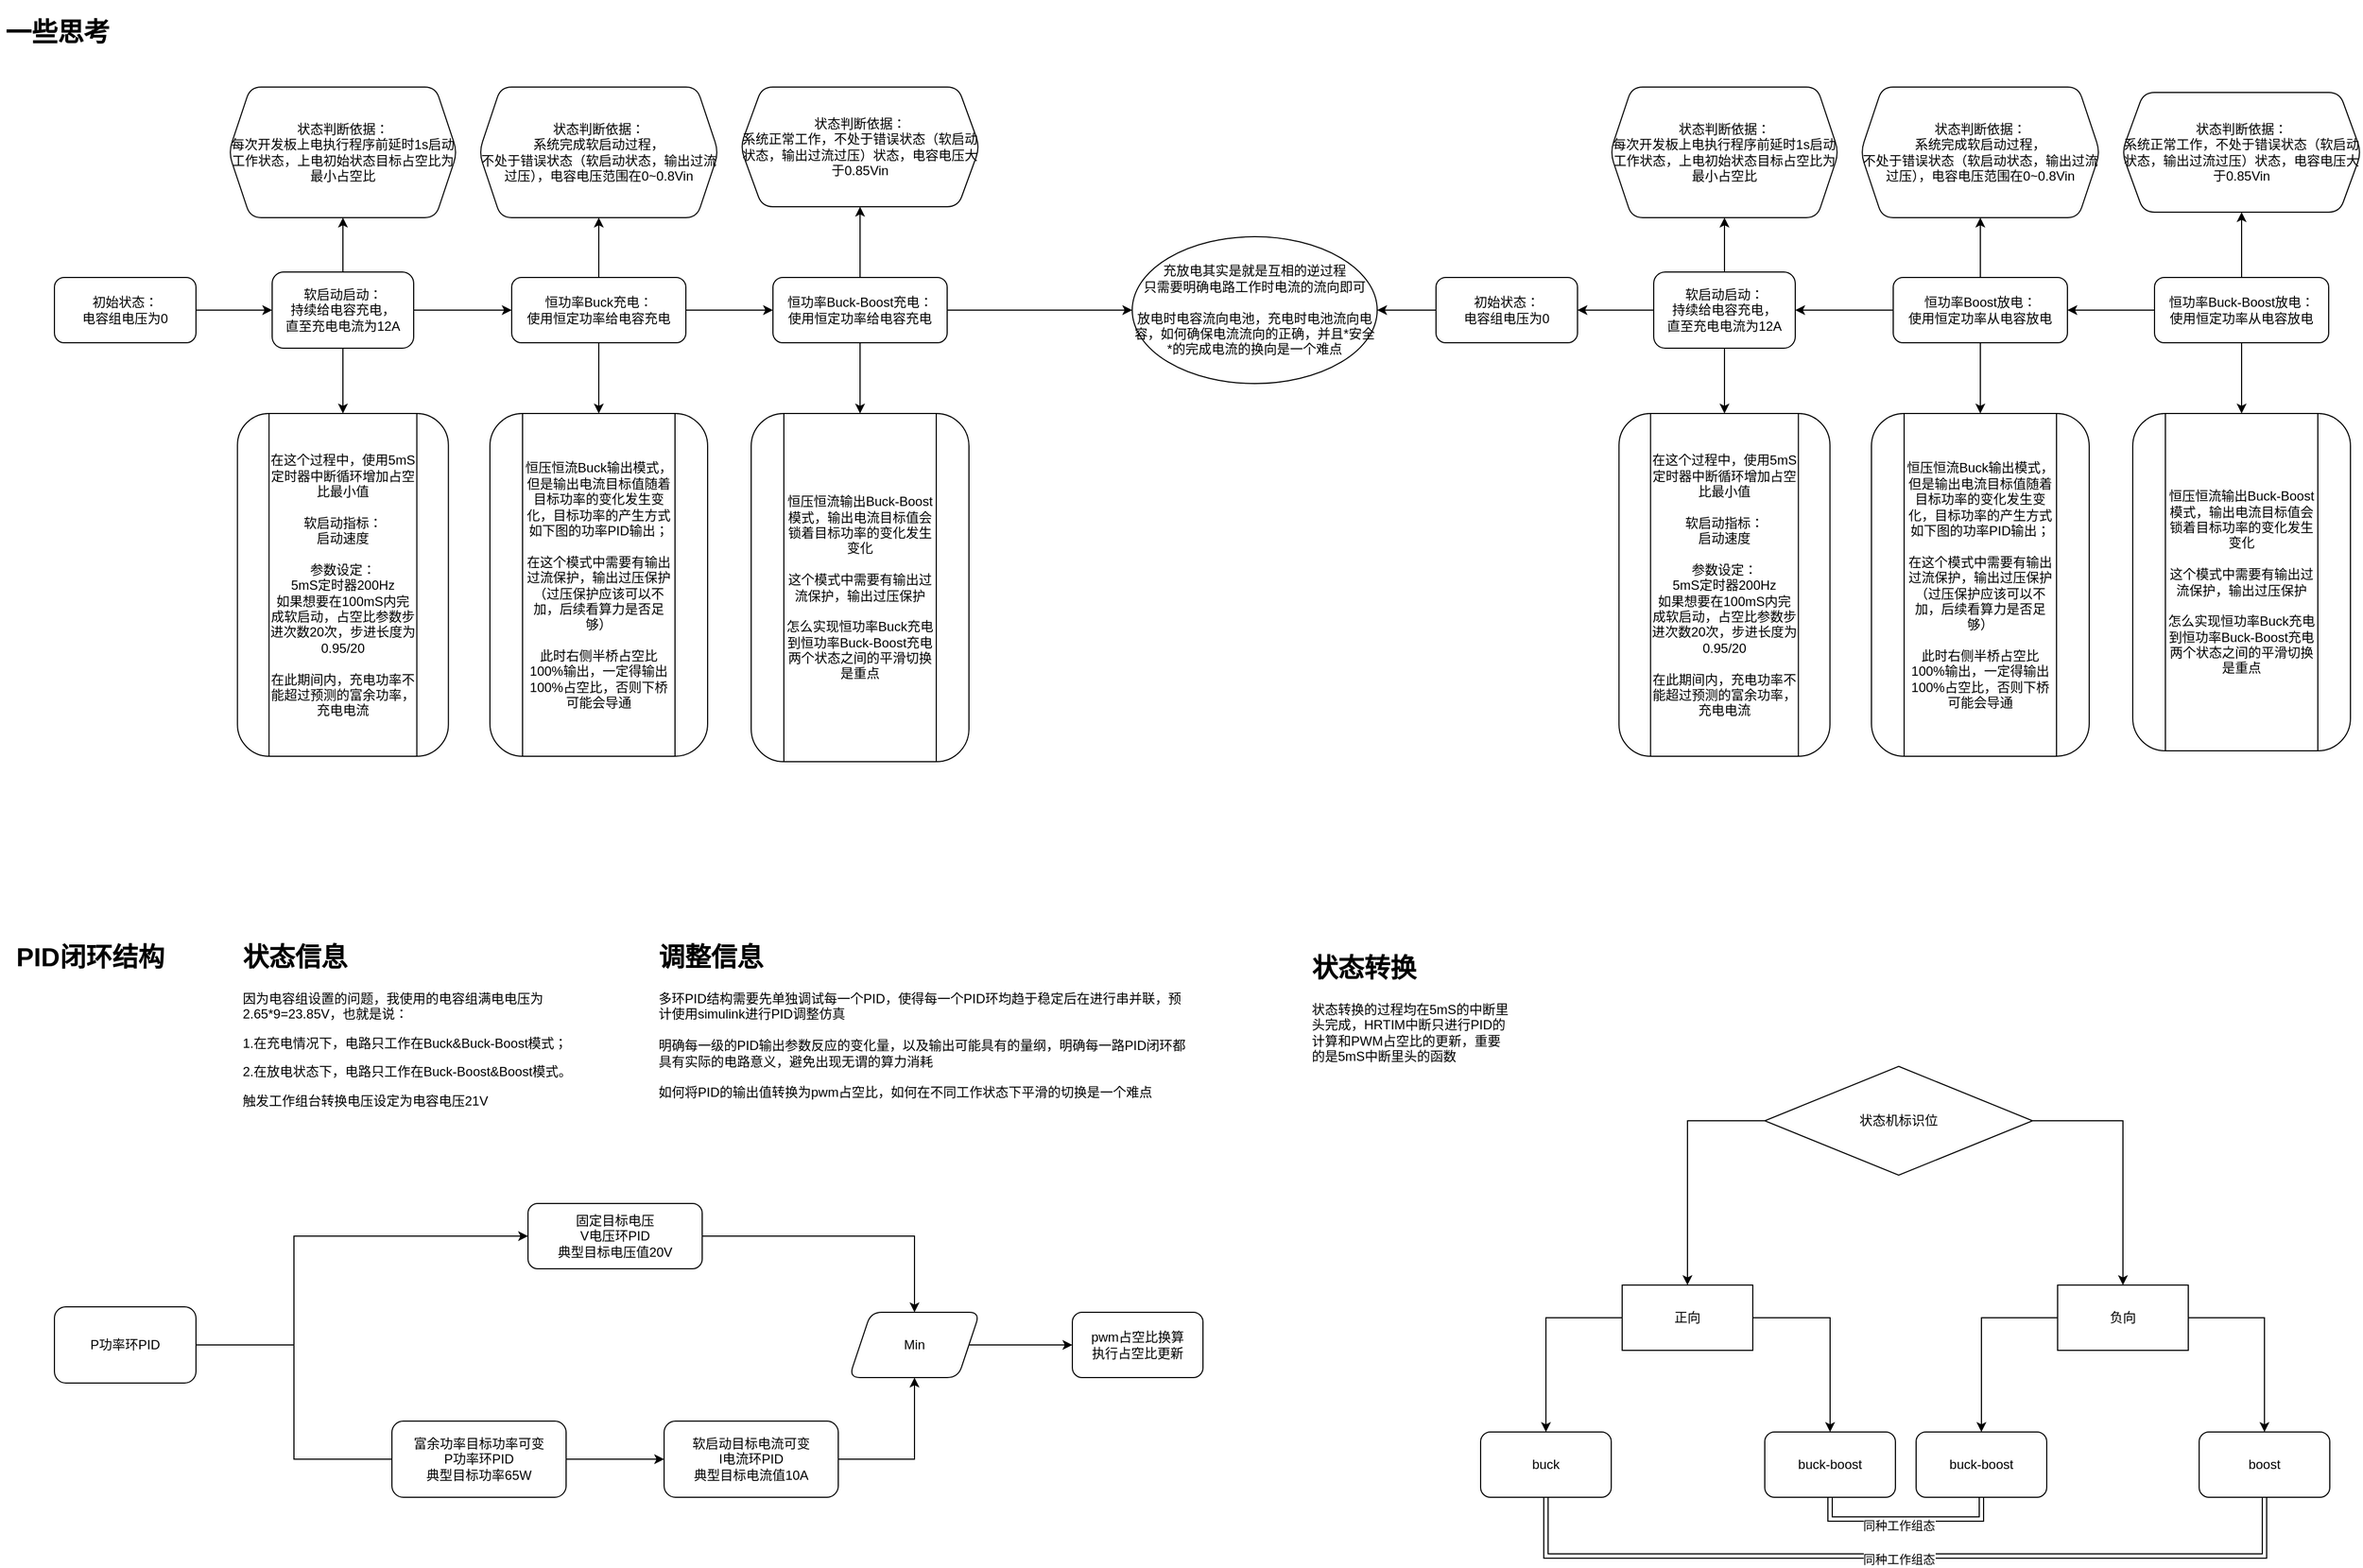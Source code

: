 <mxfile version="20.8.16" type="device"><diagram id="yFu9KQ4gG2k8JNz0aPXF" name="第 1 页"><mxGraphModel dx="1434" dy="956" grid="1" gridSize="10" guides="1" tooltips="1" connect="1" arrows="1" fold="1" page="1" pageScale="1" pageWidth="1169" pageHeight="827" math="0" shadow="0"><root><mxCell id="0"/><mxCell id="1" parent="0"/><mxCell id="Lm7b8rbw1YD7ykU0n777-3" value="" style="edgeStyle=orthogonalEdgeStyle;rounded=0;orthogonalLoop=1;jettySize=auto;html=1;" parent="1" source="Lm7b8rbw1YD7ykU0n777-1" target="Lm7b8rbw1YD7ykU0n777-2" edge="1"><mxGeometry relative="1" as="geometry"/></mxCell><mxCell id="Lm7b8rbw1YD7ykU0n777-1" value="初始状态：&lt;br&gt;电容组电压为0" style="rounded=1;whiteSpace=wrap;html=1;" parent="1" vertex="1"><mxGeometry x="60" y="255" width="130" height="60" as="geometry"/></mxCell><mxCell id="Lm7b8rbw1YD7ykU0n777-5" value="" style="edgeStyle=orthogonalEdgeStyle;rounded=0;orthogonalLoop=1;jettySize=auto;html=1;" parent="1" source="Lm7b8rbw1YD7ykU0n777-2" target="Lm7b8rbw1YD7ykU0n777-4" edge="1"><mxGeometry relative="1" as="geometry"/></mxCell><mxCell id="Lm7b8rbw1YD7ykU0n777-9" value="" style="edgeStyle=orthogonalEdgeStyle;rounded=0;orthogonalLoop=1;jettySize=auto;html=1;" parent="1" source="Lm7b8rbw1YD7ykU0n777-2" target="Lm7b8rbw1YD7ykU0n777-8" edge="1"><mxGeometry relative="1" as="geometry"/></mxCell><mxCell id="Lm7b8rbw1YD7ykU0n777-11" value="" style="edgeStyle=orthogonalEdgeStyle;rounded=0;orthogonalLoop=1;jettySize=auto;html=1;" parent="1" source="Lm7b8rbw1YD7ykU0n777-2" target="Lm7b8rbw1YD7ykU0n777-10" edge="1"><mxGeometry relative="1" as="geometry"/></mxCell><mxCell id="Lm7b8rbw1YD7ykU0n777-2" value="软启动启动：&lt;br&gt;持续给电容充电，&lt;br&gt;直至充电电流为12A" style="rounded=1;whiteSpace=wrap;html=1;" parent="1" vertex="1"><mxGeometry x="260" y="250" width="130" height="70" as="geometry"/></mxCell><mxCell id="Lm7b8rbw1YD7ykU0n777-4" value="在这个过程中，使用5mS定时器中断循环增加占空比最小值&lt;br&gt;&lt;br&gt;软启动指标：&lt;br&gt;启动速度&lt;br&gt;&lt;br&gt;参数设定：&lt;br&gt;5mS定时器200Hz&lt;br&gt;如果想要在100mS内完成软启动，占空比参数步进次数20次，步进长度为0.95/20&lt;br&gt;&lt;br&gt;在此期间内，充电功率不能超过预测的富余功率，充电电流" style="shape=process;whiteSpace=wrap;html=1;backgroundOutline=1;rounded=1;" parent="1" vertex="1"><mxGeometry x="228.12" y="380" width="193.75" height="315" as="geometry"/></mxCell><mxCell id="Lm7b8rbw1YD7ykU0n777-8" value="状态判断依据：&lt;br&gt;每次开发板上电执行程序前延时1s启动工作状态，上电初始状态目标占空比为最小占空比" style="shape=hexagon;perimeter=hexagonPerimeter2;whiteSpace=wrap;html=1;fixedSize=1;rounded=1;" parent="1" vertex="1"><mxGeometry x="220" y="80" width="210" height="120" as="geometry"/></mxCell><mxCell id="TgtY1QW-GHyN9tbgkfsc-27" value="" style="edgeStyle=orthogonalEdgeStyle;rounded=0;orthogonalLoop=1;jettySize=auto;html=1;" parent="1" source="Lm7b8rbw1YD7ykU0n777-10" target="TgtY1QW-GHyN9tbgkfsc-26" edge="1"><mxGeometry relative="1" as="geometry"/></mxCell><mxCell id="TgtY1QW-GHyN9tbgkfsc-30" value="" style="edgeStyle=orthogonalEdgeStyle;rounded=0;orthogonalLoop=1;jettySize=auto;html=1;" parent="1" source="Lm7b8rbw1YD7ykU0n777-10" target="TgtY1QW-GHyN9tbgkfsc-29" edge="1"><mxGeometry relative="1" as="geometry"/></mxCell><mxCell id="TgtY1QW-GHyN9tbgkfsc-34" value="" style="edgeStyle=orthogonalEdgeStyle;rounded=0;orthogonalLoop=1;jettySize=auto;html=1;" parent="1" source="Lm7b8rbw1YD7ykU0n777-10" target="TgtY1QW-GHyN9tbgkfsc-33" edge="1"><mxGeometry relative="1" as="geometry"/></mxCell><mxCell id="Lm7b8rbw1YD7ykU0n777-10" value="恒功率Buck充电：&lt;br&gt;使用恒定功率给电容充电" style="whiteSpace=wrap;html=1;rounded=1;" parent="1" vertex="1"><mxGeometry x="480" y="255" width="160" height="60" as="geometry"/></mxCell><mxCell id="qtiTzTZJugckQutX7Err-1" value="&lt;h1&gt;状态信息&lt;/h1&gt;&lt;p&gt;因为电容组设置的问题，我使用的电容组满电电压为2.65*9=23.85V，也就是说：&lt;/p&gt;&lt;p&gt;&lt;span style=&quot;background-color: initial;&quot;&gt;1.在充电情况下，电路只工作在Buck&amp;amp;Buck-Boost模式；&lt;/span&gt;&lt;/p&gt;&lt;p&gt;&lt;span style=&quot;background-color: initial;&quot;&gt;2.在放电状态下，电路只工作在Buck-Boost&amp;amp;Boost模式。&lt;/span&gt;&lt;/p&gt;&lt;p&gt;触发工作组台转换电压设定为电容电压21V&lt;/p&gt;" style="text;html=1;strokeColor=none;fillColor=none;spacing=5;spacingTop=-20;whiteSpace=wrap;overflow=hidden;rounded=0;" parent="1" vertex="1"><mxGeometry x="228.12" y="860" width="350" height="170" as="geometry"/></mxCell><mxCell id="TgtY1QW-GHyN9tbgkfsc-1" value="&lt;h1&gt;一些思考&lt;/h1&gt;&lt;p&gt;&lt;br&gt;&lt;/p&gt;" style="text;html=1;strokeColor=none;fillColor=none;spacing=5;spacingTop=-20;whiteSpace=wrap;overflow=hidden;rounded=0;" parent="1" vertex="1"><mxGeometry x="10" y="10" width="170" height="170" as="geometry"/></mxCell><mxCell id="dgB2dKaMz7UNd6GbIBNl-7" style="edgeStyle=orthogonalEdgeStyle;rounded=0;orthogonalLoop=1;jettySize=auto;html=1;exitX=1;exitY=0.5;exitDx=0;exitDy=0;entryX=0;entryY=0.5;entryDx=0;entryDy=0;" parent="1" source="TgtY1QW-GHyN9tbgkfsc-2" target="TgtY1QW-GHyN9tbgkfsc-4" edge="1"><mxGeometry relative="1" as="geometry"><Array as="points"><mxPoint x="280" y="1236"/><mxPoint x="280" y="1136"/></Array></mxGeometry></mxCell><mxCell id="TgtY1QW-GHyN9tbgkfsc-2" value="P功率环PID" style="rounded=1;whiteSpace=wrap;html=1;" parent="1" vertex="1"><mxGeometry x="60" y="1201" width="130" height="70" as="geometry"/></mxCell><mxCell id="TgtY1QW-GHyN9tbgkfsc-3" value="&lt;h1&gt;PID闭环结构&lt;/h1&gt;" style="text;html=1;strokeColor=none;fillColor=none;spacing=5;spacingTop=-20;whiteSpace=wrap;overflow=hidden;rounded=0;" parent="1" vertex="1"><mxGeometry x="20" y="860" width="180" height="50" as="geometry"/></mxCell><mxCell id="TgtY1QW-GHyN9tbgkfsc-9" value="" style="edgeStyle=orthogonalEdgeStyle;rounded=0;orthogonalLoop=1;jettySize=auto;html=1;entryX=0.5;entryY=0;entryDx=0;entryDy=0;" parent="1" source="TgtY1QW-GHyN9tbgkfsc-4" target="TgtY1QW-GHyN9tbgkfsc-8" edge="1"><mxGeometry relative="1" as="geometry"/></mxCell><mxCell id="TgtY1QW-GHyN9tbgkfsc-4" value="固定目标电压&lt;br&gt;V电压环PID&lt;br&gt;典型目标电压值20V" style="whiteSpace=wrap;html=1;rounded=1;" parent="1" vertex="1"><mxGeometry x="495" y="1106" width="160" height="60" as="geometry"/></mxCell><mxCell id="TgtY1QW-GHyN9tbgkfsc-10" style="edgeStyle=orthogonalEdgeStyle;rounded=0;orthogonalLoop=1;jettySize=auto;html=1;exitX=1;exitY=0.5;exitDx=0;exitDy=0;entryX=0.5;entryY=1;entryDx=0;entryDy=0;" parent="1" source="TgtY1QW-GHyN9tbgkfsc-6" target="TgtY1QW-GHyN9tbgkfsc-8" edge="1"><mxGeometry relative="1" as="geometry"/></mxCell><mxCell id="TgtY1QW-GHyN9tbgkfsc-6" value="软启动目标电流可变&lt;br&gt;I电流环PID&lt;br&gt;典型目标电流值10A" style="whiteSpace=wrap;html=1;rounded=1;" parent="1" vertex="1"><mxGeometry x="620" y="1306" width="160" height="70" as="geometry"/></mxCell><mxCell id="TgtY1QW-GHyN9tbgkfsc-12" value="" style="edgeStyle=orthogonalEdgeStyle;rounded=0;orthogonalLoop=1;jettySize=auto;html=1;" parent="1" source="TgtY1QW-GHyN9tbgkfsc-8" target="TgtY1QW-GHyN9tbgkfsc-11" edge="1"><mxGeometry relative="1" as="geometry"/></mxCell><mxCell id="TgtY1QW-GHyN9tbgkfsc-8" value="Min" style="shape=parallelogram;perimeter=parallelogramPerimeter;whiteSpace=wrap;html=1;fixedSize=1;rounded=1;" parent="1" vertex="1"><mxGeometry x="790" y="1206" width="120" height="60" as="geometry"/></mxCell><mxCell id="TgtY1QW-GHyN9tbgkfsc-11" value="pwm占空比换算&lt;br&gt;执行占空比更新" style="whiteSpace=wrap;html=1;rounded=1;" parent="1" vertex="1"><mxGeometry x="995" y="1206" width="120" height="60" as="geometry"/></mxCell><mxCell id="TgtY1QW-GHyN9tbgkfsc-26" value="恒压恒流Buck输出模式，但是输出电流目标值随着目标功率的变化发生变化，目标功率的产生方式如下图的功率PID输出；&lt;br&gt;&lt;br&gt;在这个模式中需要有输出过流保护，输出过压保护（过压保护应该可以不加，后续看算力是否足够）&lt;br&gt;&lt;br&gt;此时右侧半桥占空比100%输出，一定得输出100%占空比，否则下桥可能会导通" style="shape=process;whiteSpace=wrap;html=1;backgroundOutline=1;rounded=1;" parent="1" vertex="1"><mxGeometry x="460" y="380" width="200" height="315" as="geometry"/></mxCell><mxCell id="TgtY1QW-GHyN9tbgkfsc-28" value="&lt;h1&gt;调整信息&lt;/h1&gt;&lt;p&gt;多环PID结构需要先单独调试每一个PID，使得每一个PID环均趋于稳定后在进行串并联，预计使用simulink进行PID调整仿真&lt;br&gt;&lt;br&gt;明确每一级的PID输出参数反应的变化量，以及输出可能具有的量纲，明确每一路PID闭环都具有实际的电路意义，避免出现无谓的算力消耗&lt;br&gt;&lt;br&gt;如何将PID的输出值转换为pwm占空比，如何在不同工作状态下平滑的切换是一个难点&lt;/p&gt;" style="text;html=1;strokeColor=none;fillColor=none;spacing=5;spacingTop=-20;whiteSpace=wrap;overflow=hidden;rounded=0;" parent="1" vertex="1"><mxGeometry x="610" y="860" width="495" height="170" as="geometry"/></mxCell><mxCell id="TgtY1QW-GHyN9tbgkfsc-29" value="状态判断依据：&lt;br&gt;系统完成软启动过程，&lt;br&gt;不处于错误状态（软启动状态，输出过流过压），电容电压范围在0~0.8Vin" style="shape=hexagon;perimeter=hexagonPerimeter2;whiteSpace=wrap;html=1;fixedSize=1;rounded=1;" parent="1" vertex="1"><mxGeometry x="450" y="80" width="220" height="120" as="geometry"/></mxCell><mxCell id="TgtY1QW-GHyN9tbgkfsc-36" value="" style="edgeStyle=orthogonalEdgeStyle;rounded=0;orthogonalLoop=1;jettySize=auto;html=1;" parent="1" source="TgtY1QW-GHyN9tbgkfsc-33" target="TgtY1QW-GHyN9tbgkfsc-35" edge="1"><mxGeometry relative="1" as="geometry"/></mxCell><mxCell id="TgtY1QW-GHyN9tbgkfsc-38" value="" style="edgeStyle=orthogonalEdgeStyle;rounded=0;orthogonalLoop=1;jettySize=auto;html=1;" parent="1" source="TgtY1QW-GHyN9tbgkfsc-33" target="TgtY1QW-GHyN9tbgkfsc-37" edge="1"><mxGeometry relative="1" as="geometry"/></mxCell><mxCell id="dgB2dKaMz7UNd6GbIBNl-2" style="edgeStyle=orthogonalEdgeStyle;rounded=0;orthogonalLoop=1;jettySize=auto;html=1;exitX=1;exitY=0.5;exitDx=0;exitDy=0;entryX=0;entryY=0.5;entryDx=0;entryDy=0;" parent="1" source="TgtY1QW-GHyN9tbgkfsc-33" target="dgB2dKaMz7UNd6GbIBNl-1" edge="1"><mxGeometry relative="1" as="geometry"/></mxCell><mxCell id="TgtY1QW-GHyN9tbgkfsc-33" value="恒功率Buck-Boost充电：&lt;br&gt;使用恒定功率给电容充电" style="whiteSpace=wrap;html=1;rounded=1;" parent="1" vertex="1"><mxGeometry x="720" y="255" width="160" height="60" as="geometry"/></mxCell><mxCell id="TgtY1QW-GHyN9tbgkfsc-35" value="恒压恒流输出Buck-Boost模式，输出电流目标值会锁着目标功率的变化发生变化&lt;br&gt;&lt;br&gt;这个模式中需要有输出过流保护，输出过压保护&lt;br&gt;&lt;br&gt;怎么实现恒功率Buck充电到恒功率Buck-Boost充电两个状态之间的平滑切换是重点" style="shape=process;whiteSpace=wrap;html=1;backgroundOutline=1;rounded=1;" parent="1" vertex="1"><mxGeometry x="700" y="380" width="200" height="320" as="geometry"/></mxCell><mxCell id="TgtY1QW-GHyN9tbgkfsc-37" value="状态判断依据：&lt;br&gt;系统正常工作，不处于错误状态（软启动状态，输出过流过压）状态，电容电压大于0.85Vin" style="shape=hexagon;perimeter=hexagonPerimeter2;whiteSpace=wrap;html=1;fixedSize=1;rounded=1;" parent="1" vertex="1"><mxGeometry x="690" y="80" width="220" height="110" as="geometry"/></mxCell><mxCell id="LoIWRr3-c8SYo3TgUJld-5" value="" style="edgeStyle=orthogonalEdgeStyle;rounded=0;orthogonalLoop=1;jettySize=auto;html=1;" parent="1" source="LoIWRr3-c8SYo3TgUJld-1" target="LoIWRr3-c8SYo3TgUJld-4" edge="1"><mxGeometry relative="1" as="geometry"/></mxCell><mxCell id="LoIWRr3-c8SYo3TgUJld-7" value="" style="edgeStyle=orthogonalEdgeStyle;rounded=0;orthogonalLoop=1;jettySize=auto;html=1;" parent="1" source="LoIWRr3-c8SYo3TgUJld-1" target="LoIWRr3-c8SYo3TgUJld-6" edge="1"><mxGeometry relative="1" as="geometry"/></mxCell><mxCell id="LoIWRr3-c8SYo3TgUJld-1" value="状态机标识位" style="rhombus;whiteSpace=wrap;html=1;" parent="1" vertex="1"><mxGeometry x="1631" y="980" width="246" height="100" as="geometry"/></mxCell><mxCell id="LoIWRr3-c8SYo3TgUJld-9" value="" style="edgeStyle=orthogonalEdgeStyle;rounded=0;orthogonalLoop=1;jettySize=auto;html=1;" parent="1" source="LoIWRr3-c8SYo3TgUJld-4" target="LoIWRr3-c8SYo3TgUJld-8" edge="1"><mxGeometry relative="1" as="geometry"/></mxCell><mxCell id="LoIWRr3-c8SYo3TgUJld-11" value="" style="edgeStyle=orthogonalEdgeStyle;rounded=0;orthogonalLoop=1;jettySize=auto;html=1;" parent="1" source="LoIWRr3-c8SYo3TgUJld-4" target="LoIWRr3-c8SYo3TgUJld-10" edge="1"><mxGeometry relative="1" as="geometry"/></mxCell><mxCell id="LoIWRr3-c8SYo3TgUJld-4" value="正向" style="whiteSpace=wrap;html=1;" parent="1" vertex="1"><mxGeometry x="1500" y="1181" width="120" height="60" as="geometry"/></mxCell><mxCell id="LoIWRr3-c8SYo3TgUJld-13" value="" style="edgeStyle=orthogonalEdgeStyle;rounded=0;orthogonalLoop=1;jettySize=auto;html=1;" parent="1" source="LoIWRr3-c8SYo3TgUJld-6" target="LoIWRr3-c8SYo3TgUJld-12" edge="1"><mxGeometry relative="1" as="geometry"/></mxCell><mxCell id="LoIWRr3-c8SYo3TgUJld-15" value="" style="edgeStyle=orthogonalEdgeStyle;rounded=0;orthogonalLoop=1;jettySize=auto;html=1;" parent="1" source="LoIWRr3-c8SYo3TgUJld-6" target="LoIWRr3-c8SYo3TgUJld-14" edge="1"><mxGeometry relative="1" as="geometry"/></mxCell><mxCell id="LoIWRr3-c8SYo3TgUJld-6" value="负向" style="whiteSpace=wrap;html=1;" parent="1" vertex="1"><mxGeometry x="1900" y="1181" width="120" height="60" as="geometry"/></mxCell><mxCell id="LoIWRr3-c8SYo3TgUJld-16" style="edgeStyle=orthogonalEdgeStyle;rounded=0;orthogonalLoop=1;jettySize=auto;html=1;exitX=0.5;exitY=1;exitDx=0;exitDy=0;entryX=0.5;entryY=1;entryDx=0;entryDy=0;shape=link;" parent="1" source="LoIWRr3-c8SYo3TgUJld-8" target="LoIWRr3-c8SYo3TgUJld-12" edge="1"><mxGeometry relative="1" as="geometry"/></mxCell><mxCell id="LoIWRr3-c8SYo3TgUJld-18" value="同种工作组态" style="edgeLabel;html=1;align=center;verticalAlign=middle;resizable=0;points=[];" parent="LoIWRr3-c8SYo3TgUJld-16" vertex="1" connectable="0"><mxGeometry x="-0.175" y="-6" relative="1" as="geometry"><mxPoint x="9" as="offset"/></mxGeometry></mxCell><mxCell id="LoIWRr3-c8SYo3TgUJld-8" value="buck-boost" style="rounded=1;whiteSpace=wrap;html=1;" parent="1" vertex="1"><mxGeometry x="1631" y="1316" width="120" height="60" as="geometry"/></mxCell><mxCell id="LoIWRr3-c8SYo3TgUJld-17" style="edgeStyle=orthogonalEdgeStyle;shape=link;rounded=0;orthogonalLoop=1;jettySize=auto;html=1;exitX=0.5;exitY=1;exitDx=0;exitDy=0;entryX=0.5;entryY=1;entryDx=0;entryDy=0;" parent="1" source="LoIWRr3-c8SYo3TgUJld-10" target="LoIWRr3-c8SYo3TgUJld-14" edge="1"><mxGeometry relative="1" as="geometry"><Array as="points"><mxPoint x="1430" y="1430"/><mxPoint x="2090" y="1430"/></Array></mxGeometry></mxCell><mxCell id="LoIWRr3-c8SYo3TgUJld-19" value="同种工作组态" style="edgeLabel;html=1;align=center;verticalAlign=middle;resizable=0;points=[];" parent="LoIWRr3-c8SYo3TgUJld-17" vertex="1" connectable="0"><mxGeometry x="0.125" y="-3" relative="1" as="geometry"><mxPoint x="-54" as="offset"/></mxGeometry></mxCell><mxCell id="LoIWRr3-c8SYo3TgUJld-10" value="buck" style="rounded=1;whiteSpace=wrap;html=1;" parent="1" vertex="1"><mxGeometry x="1370" y="1316" width="120" height="60" as="geometry"/></mxCell><mxCell id="LoIWRr3-c8SYo3TgUJld-12" value="buck-boost" style="rounded=1;whiteSpace=wrap;html=1;" parent="1" vertex="1"><mxGeometry x="1770" y="1316" width="120" height="60" as="geometry"/></mxCell><mxCell id="LoIWRr3-c8SYo3TgUJld-14" value="boost" style="rounded=1;whiteSpace=wrap;html=1;" parent="1" vertex="1"><mxGeometry x="2030" y="1316" width="120" height="60" as="geometry"/></mxCell><mxCell id="dgB2dKaMz7UNd6GbIBNl-3" style="edgeStyle=orthogonalEdgeStyle;rounded=0;orthogonalLoop=1;jettySize=auto;html=1;exitX=0;exitY=0.5;exitDx=0;exitDy=0;entryX=1;entryY=0.5;entryDx=0;entryDy=0;" parent="1" source="LoIWRr3-c8SYo3TgUJld-21" target="dgB2dKaMz7UNd6GbIBNl-1" edge="1"><mxGeometry relative="1" as="geometry"/></mxCell><mxCell id="LoIWRr3-c8SYo3TgUJld-21" value="初始状态：&lt;br&gt;电容组电压为0" style="rounded=1;whiteSpace=wrap;html=1;" parent="1" vertex="1"><mxGeometry x="1329" y="255" width="130" height="60" as="geometry"/></mxCell><mxCell id="LoIWRr3-c8SYo3TgUJld-22" value="" style="edgeStyle=orthogonalEdgeStyle;rounded=0;orthogonalLoop=1;jettySize=auto;html=1;" parent="1" source="LoIWRr3-c8SYo3TgUJld-25" target="LoIWRr3-c8SYo3TgUJld-26" edge="1"><mxGeometry relative="1" as="geometry"/></mxCell><mxCell id="LoIWRr3-c8SYo3TgUJld-23" value="" style="edgeStyle=orthogonalEdgeStyle;rounded=0;orthogonalLoop=1;jettySize=auto;html=1;" parent="1" source="LoIWRr3-c8SYo3TgUJld-25" target="LoIWRr3-c8SYo3TgUJld-27" edge="1"><mxGeometry relative="1" as="geometry"/></mxCell><mxCell id="LoIWRr3-c8SYo3TgUJld-45" value="" style="edgeStyle=orthogonalEdgeStyle;rounded=0;orthogonalLoop=1;jettySize=auto;html=1;" parent="1" source="LoIWRr3-c8SYo3TgUJld-25" target="LoIWRr3-c8SYo3TgUJld-21" edge="1"><mxGeometry relative="1" as="geometry"/></mxCell><mxCell id="LoIWRr3-c8SYo3TgUJld-25" value="软启动启动：&lt;br&gt;持续给电容充电，&lt;br&gt;直至充电电流为12A" style="rounded=1;whiteSpace=wrap;html=1;" parent="1" vertex="1"><mxGeometry x="1529" y="250" width="130" height="70" as="geometry"/></mxCell><mxCell id="LoIWRr3-c8SYo3TgUJld-26" value="在这个过程中，使用5mS定时器中断循环增加占空比最小值&lt;br&gt;&lt;br&gt;软启动指标：&lt;br&gt;启动速度&lt;br&gt;&lt;br&gt;参数设定：&lt;br&gt;5mS定时器200Hz&lt;br&gt;如果想要在100mS内完成软启动，占空比参数步进次数20次，步进长度为0.95/20&lt;br&gt;&lt;br&gt;在此期间内，充电功率不能超过预测的富余功率，充电电流" style="shape=process;whiteSpace=wrap;html=1;backgroundOutline=1;rounded=1;" parent="1" vertex="1"><mxGeometry x="1497.12" y="380" width="193.75" height="315" as="geometry"/></mxCell><mxCell id="LoIWRr3-c8SYo3TgUJld-27" value="状态判断依据：&lt;br&gt;每次开发板上电执行程序前延时1s启动工作状态，上电初始状态目标占空比为最小占空比" style="shape=hexagon;perimeter=hexagonPerimeter2;whiteSpace=wrap;html=1;fixedSize=1;rounded=1;" parent="1" vertex="1"><mxGeometry x="1489" y="80" width="210" height="120" as="geometry"/></mxCell><mxCell id="LoIWRr3-c8SYo3TgUJld-28" value="" style="edgeStyle=orthogonalEdgeStyle;rounded=0;orthogonalLoop=1;jettySize=auto;html=1;" parent="1" source="LoIWRr3-c8SYo3TgUJld-31" target="LoIWRr3-c8SYo3TgUJld-32" edge="1"><mxGeometry relative="1" as="geometry"/></mxCell><mxCell id="LoIWRr3-c8SYo3TgUJld-29" value="" style="edgeStyle=orthogonalEdgeStyle;rounded=0;orthogonalLoop=1;jettySize=auto;html=1;" parent="1" source="LoIWRr3-c8SYo3TgUJld-31" target="LoIWRr3-c8SYo3TgUJld-33" edge="1"><mxGeometry relative="1" as="geometry"/></mxCell><mxCell id="LoIWRr3-c8SYo3TgUJld-44" value="" style="edgeStyle=orthogonalEdgeStyle;rounded=0;orthogonalLoop=1;jettySize=auto;html=1;" parent="1" source="LoIWRr3-c8SYo3TgUJld-31" target="LoIWRr3-c8SYo3TgUJld-25" edge="1"><mxGeometry relative="1" as="geometry"/></mxCell><mxCell id="LoIWRr3-c8SYo3TgUJld-31" value="恒功率Boost放电：&lt;br&gt;使用恒定功率从电容放电" style="whiteSpace=wrap;html=1;rounded=1;" parent="1" vertex="1"><mxGeometry x="1749" y="255" width="160" height="60" as="geometry"/></mxCell><mxCell id="LoIWRr3-c8SYo3TgUJld-32" value="恒压恒流Buck输出模式，但是输出电流目标值随着目标功率的变化发生变化，目标功率的产生方式如下图的功率PID输出；&lt;br&gt;&lt;br&gt;在这个模式中需要有输出过流保护，输出过压保护（过压保护应该可以不加，后续看算力是否足够）&lt;br&gt;&lt;br&gt;此时右侧半桥占空比100%输出，一定得输出100%占空比，否则下桥可能会导通" style="shape=process;whiteSpace=wrap;html=1;backgroundOutline=1;rounded=1;" parent="1" vertex="1"><mxGeometry x="1729" y="380" width="200" height="315" as="geometry"/></mxCell><mxCell id="LoIWRr3-c8SYo3TgUJld-33" value="状态判断依据：&lt;br&gt;系统完成软启动过程，&lt;br&gt;不处于错误状态（软启动状态，输出过流过压），电容电压范围在0~0.8Vin" style="shape=hexagon;perimeter=hexagonPerimeter2;whiteSpace=wrap;html=1;fixedSize=1;rounded=1;" parent="1" vertex="1"><mxGeometry x="1719" y="80" width="220" height="120" as="geometry"/></mxCell><mxCell id="LoIWRr3-c8SYo3TgUJld-34" value="" style="edgeStyle=orthogonalEdgeStyle;rounded=0;orthogonalLoop=1;jettySize=auto;html=1;" parent="1" source="LoIWRr3-c8SYo3TgUJld-36" target="LoIWRr3-c8SYo3TgUJld-37" edge="1"><mxGeometry relative="1" as="geometry"/></mxCell><mxCell id="LoIWRr3-c8SYo3TgUJld-35" value="" style="edgeStyle=orthogonalEdgeStyle;rounded=0;orthogonalLoop=1;jettySize=auto;html=1;" parent="1" source="LoIWRr3-c8SYo3TgUJld-36" target="LoIWRr3-c8SYo3TgUJld-38" edge="1"><mxGeometry relative="1" as="geometry"/></mxCell><mxCell id="LoIWRr3-c8SYo3TgUJld-43" style="edgeStyle=orthogonalEdgeStyle;rounded=0;orthogonalLoop=1;jettySize=auto;html=1;exitX=0;exitY=0.5;exitDx=0;exitDy=0;" parent="1" source="LoIWRr3-c8SYo3TgUJld-36" target="LoIWRr3-c8SYo3TgUJld-31" edge="1"><mxGeometry relative="1" as="geometry"/></mxCell><mxCell id="LoIWRr3-c8SYo3TgUJld-36" value="恒功率Buck-Boost放电：&lt;br&gt;使用恒定功率从电容放电" style="whiteSpace=wrap;html=1;rounded=1;" parent="1" vertex="1"><mxGeometry x="1989" y="255" width="160" height="60" as="geometry"/></mxCell><mxCell id="LoIWRr3-c8SYo3TgUJld-37" value="恒压恒流输出Buck-Boost模式，输出电流目标值会锁着目标功率的变化发生变化&lt;br&gt;&lt;br&gt;这个模式中需要有输出过流保护，输出过压保护&lt;br&gt;&lt;br&gt;怎么实现恒功率Buck充电到恒功率Buck-Boost充电两个状态之间的平滑切换是重点" style="shape=process;whiteSpace=wrap;html=1;backgroundOutline=1;rounded=1;" parent="1" vertex="1"><mxGeometry x="1969" y="380" width="200" height="310" as="geometry"/></mxCell><mxCell id="LoIWRr3-c8SYo3TgUJld-38" value="状态判断依据：&lt;br&gt;系统正常工作，不处于错误状态（软启动状态，输出过流过压）状态，电容电压大于0.85Vin" style="shape=hexagon;perimeter=hexagonPerimeter2;whiteSpace=wrap;html=1;fixedSize=1;rounded=1;" parent="1" vertex="1"><mxGeometry x="1959" y="85" width="220" height="110" as="geometry"/></mxCell><mxCell id="LoIWRr3-c8SYo3TgUJld-39" style="edgeStyle=orthogonalEdgeStyle;shape=link;rounded=0;orthogonalLoop=1;jettySize=auto;html=1;exitX=0.5;exitY=1;exitDx=0;exitDy=0;" parent="1" source="TgtY1QW-GHyN9tbgkfsc-35" target="TgtY1QW-GHyN9tbgkfsc-35" edge="1"><mxGeometry relative="1" as="geometry"/></mxCell><mxCell id="dgB2dKaMz7UNd6GbIBNl-1" value="充放电其实是就是互相的逆过程&lt;br&gt;只需要明确电路工作时电流的流向即可&lt;br&gt;&lt;br&gt;放电时电容流向电池，充电时电池流向电容，如何确保电流流向的正确，并且*安全*的完成电流的换向是一个难点" style="ellipse;whiteSpace=wrap;html=1;" parent="1" vertex="1"><mxGeometry x="1050" y="217.5" width="225" height="135" as="geometry"/></mxCell><mxCell id="dgB2dKaMz7UNd6GbIBNl-4" value="&lt;h1&gt;状态转换&lt;/h1&gt;&lt;p&gt;状态转换的过程均在5mS的中断里头完成，HRTIM中断只进行PID的计算和PWM占空比的更新，重要的是5mS中断里头的函数&lt;/p&gt;" style="text;html=1;strokeColor=none;fillColor=none;spacing=5;spacingTop=-20;whiteSpace=wrap;overflow=hidden;rounded=0;" parent="1" vertex="1"><mxGeometry x="1210" y="870" width="190" height="120" as="geometry"/></mxCell><mxCell id="tSdqgkAIaKh0-t4PPUWu-1" value="" style="edgeStyle=orthogonalEdgeStyle;rounded=0;orthogonalLoop=1;jettySize=auto;html=1;exitX=1;exitY=0.5;exitDx=0;exitDy=0;entryX=0;entryY=0.5;entryDx=0;entryDy=0;endArrow=none;" edge="1" parent="1" source="TgtY1QW-GHyN9tbgkfsc-2" target="dgB2dKaMz7UNd6GbIBNl-5"><mxGeometry relative="1" as="geometry"><mxPoint x="495" y="1341" as="targetPoint"/><Array as="points"><mxPoint x="280" y="1236"/><mxPoint x="280" y="1341"/></Array><mxPoint x="190" y="1236" as="sourcePoint"/></mxGeometry></mxCell><mxCell id="tSdqgkAIaKh0-t4PPUWu-2" value="" style="edgeStyle=orthogonalEdgeStyle;rounded=0;orthogonalLoop=1;jettySize=auto;html=1;" edge="1" parent="1" source="dgB2dKaMz7UNd6GbIBNl-5" target="TgtY1QW-GHyN9tbgkfsc-6"><mxGeometry relative="1" as="geometry"/></mxCell><mxCell id="dgB2dKaMz7UNd6GbIBNl-5" value="富余功率目标功率可变&lt;br&gt;P功率环PID&lt;br&gt;典型目标功率65W" style="whiteSpace=wrap;html=1;rounded=1;" parent="1" vertex="1"><mxGeometry x="370" y="1306" width="160" height="70" as="geometry"/></mxCell></root></mxGraphModel></diagram></mxfile>